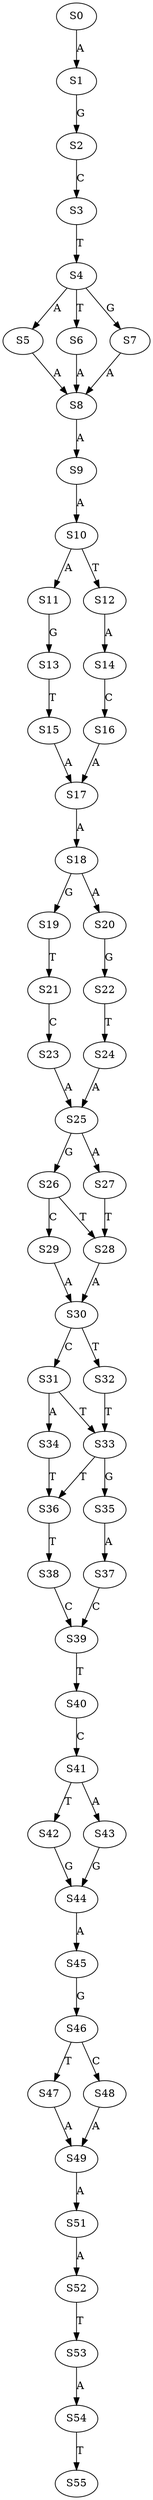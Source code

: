 strict digraph  {
	S0 -> S1 [ label = A ];
	S1 -> S2 [ label = G ];
	S2 -> S3 [ label = C ];
	S3 -> S4 [ label = T ];
	S4 -> S5 [ label = A ];
	S4 -> S6 [ label = T ];
	S4 -> S7 [ label = G ];
	S5 -> S8 [ label = A ];
	S6 -> S8 [ label = A ];
	S7 -> S8 [ label = A ];
	S8 -> S9 [ label = A ];
	S9 -> S10 [ label = A ];
	S10 -> S11 [ label = A ];
	S10 -> S12 [ label = T ];
	S11 -> S13 [ label = G ];
	S12 -> S14 [ label = A ];
	S13 -> S15 [ label = T ];
	S14 -> S16 [ label = C ];
	S15 -> S17 [ label = A ];
	S16 -> S17 [ label = A ];
	S17 -> S18 [ label = A ];
	S18 -> S19 [ label = G ];
	S18 -> S20 [ label = A ];
	S19 -> S21 [ label = T ];
	S20 -> S22 [ label = G ];
	S21 -> S23 [ label = C ];
	S22 -> S24 [ label = T ];
	S23 -> S25 [ label = A ];
	S24 -> S25 [ label = A ];
	S25 -> S26 [ label = G ];
	S25 -> S27 [ label = A ];
	S26 -> S28 [ label = T ];
	S26 -> S29 [ label = C ];
	S27 -> S28 [ label = T ];
	S28 -> S30 [ label = A ];
	S29 -> S30 [ label = A ];
	S30 -> S31 [ label = C ];
	S30 -> S32 [ label = T ];
	S31 -> S33 [ label = T ];
	S31 -> S34 [ label = A ];
	S32 -> S33 [ label = T ];
	S33 -> S35 [ label = G ];
	S33 -> S36 [ label = T ];
	S34 -> S36 [ label = T ];
	S35 -> S37 [ label = A ];
	S36 -> S38 [ label = T ];
	S37 -> S39 [ label = C ];
	S38 -> S39 [ label = C ];
	S39 -> S40 [ label = T ];
	S40 -> S41 [ label = C ];
	S41 -> S42 [ label = T ];
	S41 -> S43 [ label = A ];
	S42 -> S44 [ label = G ];
	S43 -> S44 [ label = G ];
	S44 -> S45 [ label = A ];
	S45 -> S46 [ label = G ];
	S46 -> S47 [ label = T ];
	S46 -> S48 [ label = C ];
	S47 -> S49 [ label = A ];
	S48 -> S49 [ label = A ];
	S49 -> S51 [ label = A ];
	S51 -> S52 [ label = A ];
	S52 -> S53 [ label = T ];
	S53 -> S54 [ label = A ];
	S54 -> S55 [ label = T ];
}
